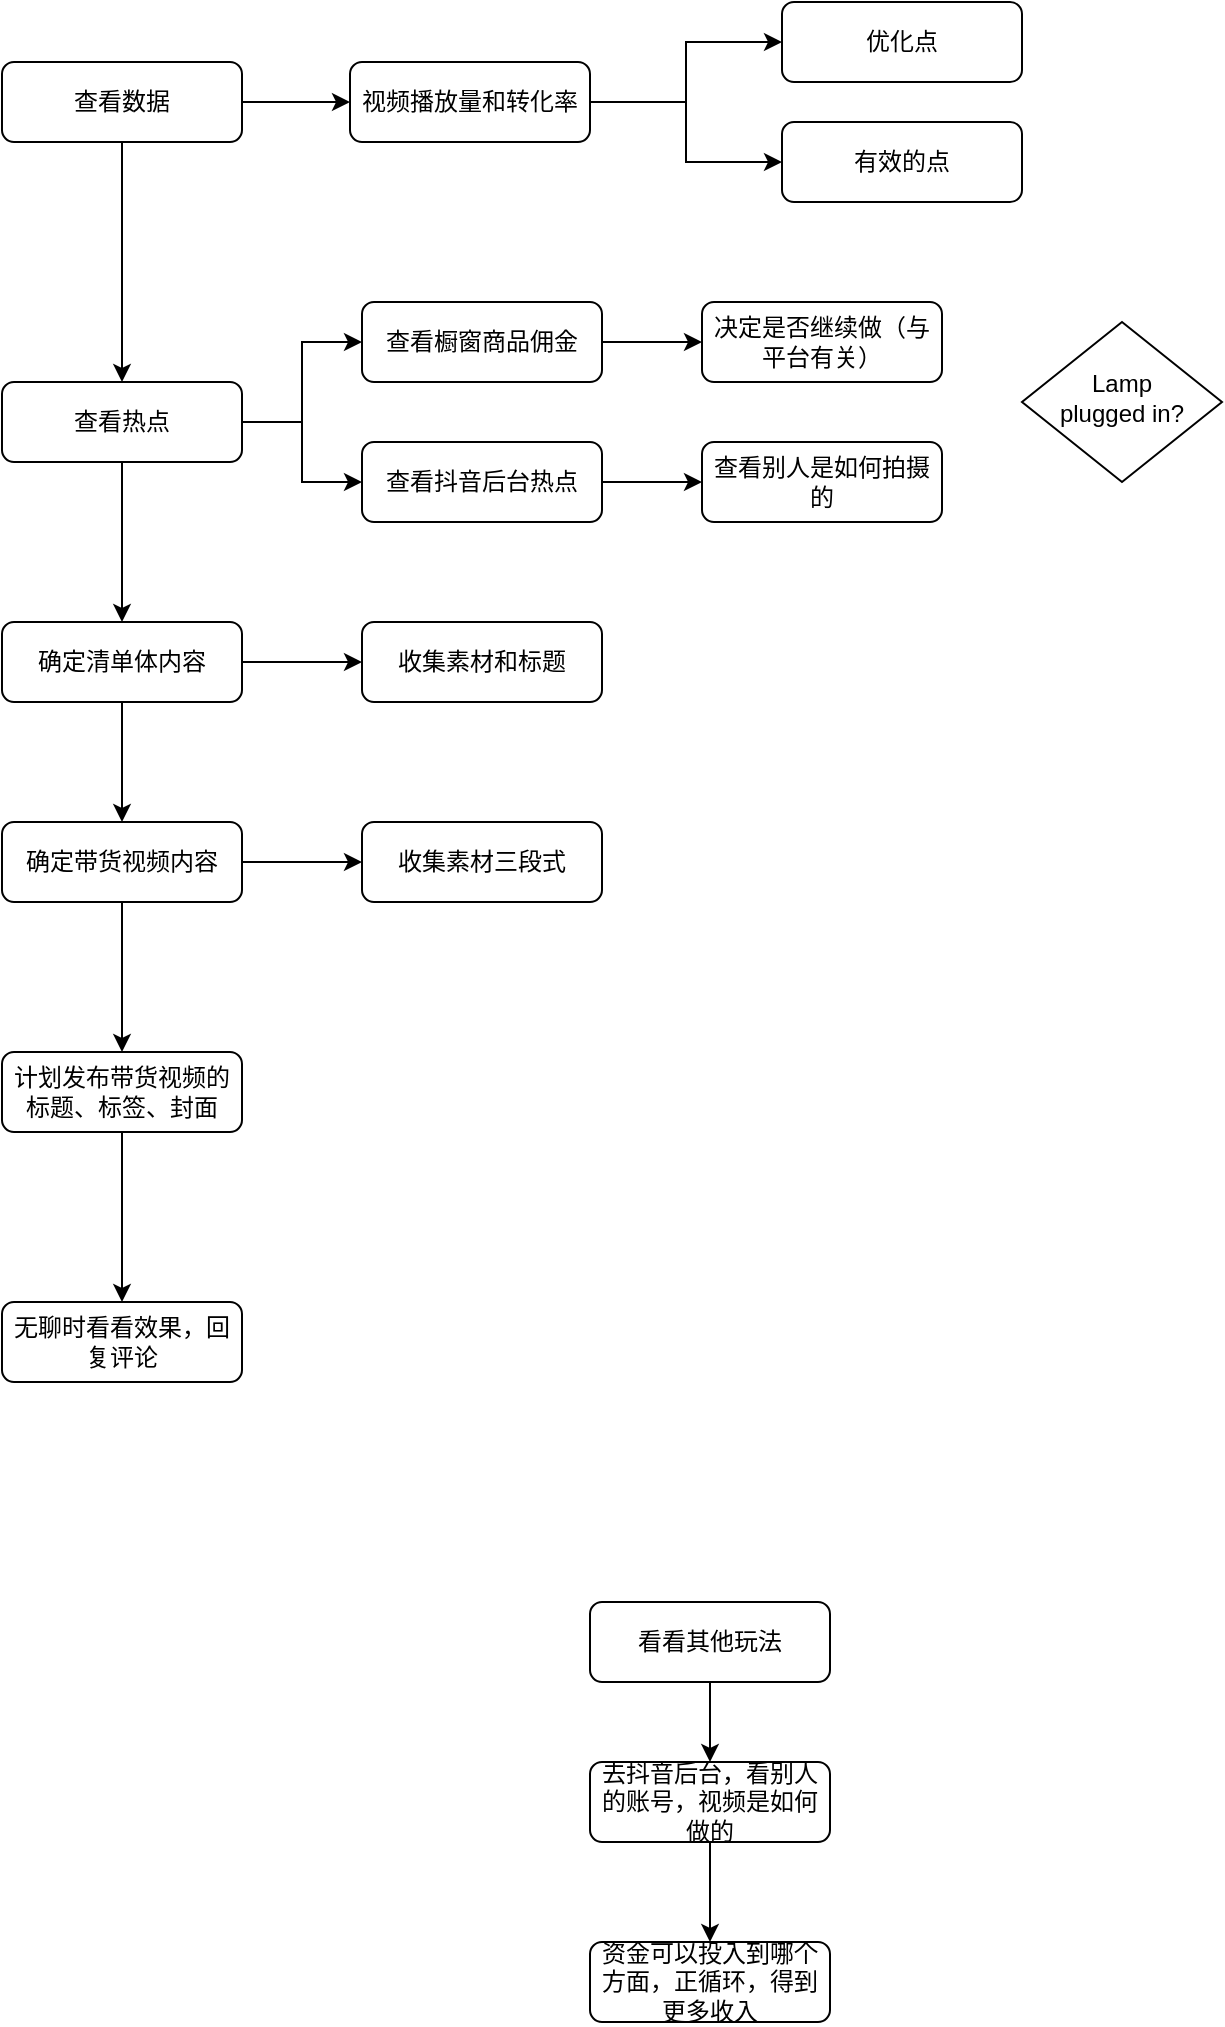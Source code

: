 <mxfile version="20.6.0" type="github">
  <diagram id="C5RBs43oDa-KdzZeNtuy" name="Page-1">
    <mxGraphModel dx="786" dy="415" grid="1" gridSize="10" guides="1" tooltips="1" connect="1" arrows="1" fold="1" page="1" pageScale="1" pageWidth="827" pageHeight="1169" math="0" shadow="0">
      <root>
        <mxCell id="WIyWlLk6GJQsqaUBKTNV-0" />
        <mxCell id="WIyWlLk6GJQsqaUBKTNV-1" parent="WIyWlLk6GJQsqaUBKTNV-0" />
        <mxCell id="XRNUqZ6zOeoWbKb_Kqdh-3" style="edgeStyle=orthogonalEdgeStyle;rounded=0;orthogonalLoop=1;jettySize=auto;html=1;exitX=1;exitY=0.5;exitDx=0;exitDy=0;entryX=0;entryY=0.5;entryDx=0;entryDy=0;" edge="1" parent="WIyWlLk6GJQsqaUBKTNV-1" source="WIyWlLk6GJQsqaUBKTNV-3" target="XRNUqZ6zOeoWbKb_Kqdh-0">
          <mxGeometry relative="1" as="geometry" />
        </mxCell>
        <mxCell id="XRNUqZ6zOeoWbKb_Kqdh-8" style="edgeStyle=orthogonalEdgeStyle;rounded=0;orthogonalLoop=1;jettySize=auto;html=1;exitX=0.5;exitY=1;exitDx=0;exitDy=0;entryX=0.5;entryY=0;entryDx=0;entryDy=0;" edge="1" parent="WIyWlLk6GJQsqaUBKTNV-1" source="WIyWlLk6GJQsqaUBKTNV-3" target="XRNUqZ6zOeoWbKb_Kqdh-6">
          <mxGeometry relative="1" as="geometry" />
        </mxCell>
        <mxCell id="WIyWlLk6GJQsqaUBKTNV-3" value="查看数据" style="rounded=1;whiteSpace=wrap;html=1;fontSize=12;glass=0;strokeWidth=1;shadow=0;" parent="WIyWlLk6GJQsqaUBKTNV-1" vertex="1">
          <mxGeometry x="120" y="70" width="120" height="40" as="geometry" />
        </mxCell>
        <mxCell id="WIyWlLk6GJQsqaUBKTNV-6" value="Lamp&lt;br&gt;plugged in?" style="rhombus;whiteSpace=wrap;html=1;shadow=0;fontFamily=Helvetica;fontSize=12;align=center;strokeWidth=1;spacing=6;spacingTop=-4;" parent="WIyWlLk6GJQsqaUBKTNV-1" vertex="1">
          <mxGeometry x="630" y="200" width="100" height="80" as="geometry" />
        </mxCell>
        <mxCell id="XRNUqZ6zOeoWbKb_Kqdh-4" style="edgeStyle=orthogonalEdgeStyle;rounded=0;orthogonalLoop=1;jettySize=auto;html=1;exitX=1;exitY=0.5;exitDx=0;exitDy=0;entryX=0;entryY=0.5;entryDx=0;entryDy=0;" edge="1" parent="WIyWlLk6GJQsqaUBKTNV-1" source="XRNUqZ6zOeoWbKb_Kqdh-0" target="XRNUqZ6zOeoWbKb_Kqdh-1">
          <mxGeometry relative="1" as="geometry" />
        </mxCell>
        <mxCell id="XRNUqZ6zOeoWbKb_Kqdh-5" style="edgeStyle=orthogonalEdgeStyle;rounded=0;orthogonalLoop=1;jettySize=auto;html=1;exitX=1;exitY=0.5;exitDx=0;exitDy=0;entryX=0;entryY=0.5;entryDx=0;entryDy=0;" edge="1" parent="WIyWlLk6GJQsqaUBKTNV-1" source="XRNUqZ6zOeoWbKb_Kqdh-0" target="XRNUqZ6zOeoWbKb_Kqdh-2">
          <mxGeometry relative="1" as="geometry" />
        </mxCell>
        <mxCell id="XRNUqZ6zOeoWbKb_Kqdh-0" value="视频播放量和转化率" style="rounded=1;whiteSpace=wrap;html=1;fontSize=12;glass=0;strokeWidth=1;shadow=0;" vertex="1" parent="WIyWlLk6GJQsqaUBKTNV-1">
          <mxGeometry x="294" y="70" width="120" height="40" as="geometry" />
        </mxCell>
        <mxCell id="XRNUqZ6zOeoWbKb_Kqdh-1" value="优化点" style="rounded=1;whiteSpace=wrap;html=1;fontSize=12;glass=0;strokeWidth=1;shadow=0;" vertex="1" parent="WIyWlLk6GJQsqaUBKTNV-1">
          <mxGeometry x="510" y="40" width="120" height="40" as="geometry" />
        </mxCell>
        <mxCell id="XRNUqZ6zOeoWbKb_Kqdh-2" value="有效的点" style="rounded=1;whiteSpace=wrap;html=1;fontSize=12;glass=0;strokeWidth=1;shadow=0;" vertex="1" parent="WIyWlLk6GJQsqaUBKTNV-1">
          <mxGeometry x="510" y="100" width="120" height="40" as="geometry" />
        </mxCell>
        <mxCell id="XRNUqZ6zOeoWbKb_Kqdh-9" style="edgeStyle=orthogonalEdgeStyle;rounded=0;orthogonalLoop=1;jettySize=auto;html=1;exitX=1;exitY=0.5;exitDx=0;exitDy=0;entryX=0;entryY=0.5;entryDx=0;entryDy=0;" edge="1" parent="WIyWlLk6GJQsqaUBKTNV-1" source="XRNUqZ6zOeoWbKb_Kqdh-6" target="XRNUqZ6zOeoWbKb_Kqdh-7">
          <mxGeometry relative="1" as="geometry" />
        </mxCell>
        <mxCell id="XRNUqZ6zOeoWbKb_Kqdh-14" style="edgeStyle=orthogonalEdgeStyle;rounded=0;orthogonalLoop=1;jettySize=auto;html=1;exitX=0.5;exitY=1;exitDx=0;exitDy=0;" edge="1" parent="WIyWlLk6GJQsqaUBKTNV-1" source="XRNUqZ6zOeoWbKb_Kqdh-6" target="XRNUqZ6zOeoWbKb_Kqdh-10">
          <mxGeometry relative="1" as="geometry" />
        </mxCell>
        <mxCell id="XRNUqZ6zOeoWbKb_Kqdh-19" style="edgeStyle=orthogonalEdgeStyle;rounded=0;orthogonalLoop=1;jettySize=auto;html=1;exitX=1;exitY=0.5;exitDx=0;exitDy=0;entryX=0;entryY=0.5;entryDx=0;entryDy=0;" edge="1" parent="WIyWlLk6GJQsqaUBKTNV-1" source="XRNUqZ6zOeoWbKb_Kqdh-6" target="XRNUqZ6zOeoWbKb_Kqdh-18">
          <mxGeometry relative="1" as="geometry" />
        </mxCell>
        <mxCell id="XRNUqZ6zOeoWbKb_Kqdh-6" value="查看热点" style="rounded=1;whiteSpace=wrap;html=1;fontSize=12;glass=0;strokeWidth=1;shadow=0;" vertex="1" parent="WIyWlLk6GJQsqaUBKTNV-1">
          <mxGeometry x="120" y="230" width="120" height="40" as="geometry" />
        </mxCell>
        <mxCell id="XRNUqZ6zOeoWbKb_Kqdh-23" style="edgeStyle=orthogonalEdgeStyle;rounded=0;orthogonalLoop=1;jettySize=auto;html=1;exitX=1;exitY=0.5;exitDx=0;exitDy=0;entryX=0;entryY=0.5;entryDx=0;entryDy=0;" edge="1" parent="WIyWlLk6GJQsqaUBKTNV-1" source="XRNUqZ6zOeoWbKb_Kqdh-7" target="XRNUqZ6zOeoWbKb_Kqdh-22">
          <mxGeometry relative="1" as="geometry" />
        </mxCell>
        <mxCell id="XRNUqZ6zOeoWbKb_Kqdh-7" value="查看橱窗商品佣金" style="rounded=1;whiteSpace=wrap;html=1;fontSize=12;glass=0;strokeWidth=1;shadow=0;" vertex="1" parent="WIyWlLk6GJQsqaUBKTNV-1">
          <mxGeometry x="300" y="190" width="120" height="40" as="geometry" />
        </mxCell>
        <mxCell id="XRNUqZ6zOeoWbKb_Kqdh-15" style="edgeStyle=orthogonalEdgeStyle;rounded=0;orthogonalLoop=1;jettySize=auto;html=1;exitX=0.5;exitY=1;exitDx=0;exitDy=0;entryX=0.5;entryY=0;entryDx=0;entryDy=0;" edge="1" parent="WIyWlLk6GJQsqaUBKTNV-1" source="XRNUqZ6zOeoWbKb_Kqdh-10" target="XRNUqZ6zOeoWbKb_Kqdh-11">
          <mxGeometry relative="1" as="geometry" />
        </mxCell>
        <mxCell id="XRNUqZ6zOeoWbKb_Kqdh-25" style="edgeStyle=orthogonalEdgeStyle;rounded=0;orthogonalLoop=1;jettySize=auto;html=1;exitX=1;exitY=0.5;exitDx=0;exitDy=0;entryX=0;entryY=0.5;entryDx=0;entryDy=0;" edge="1" parent="WIyWlLk6GJQsqaUBKTNV-1" source="XRNUqZ6zOeoWbKb_Kqdh-10" target="XRNUqZ6zOeoWbKb_Kqdh-24">
          <mxGeometry relative="1" as="geometry" />
        </mxCell>
        <mxCell id="XRNUqZ6zOeoWbKb_Kqdh-10" value="确定清单体内容" style="rounded=1;whiteSpace=wrap;html=1;fontSize=12;glass=0;strokeWidth=1;shadow=0;" vertex="1" parent="WIyWlLk6GJQsqaUBKTNV-1">
          <mxGeometry x="120" y="350" width="120" height="40" as="geometry" />
        </mxCell>
        <mxCell id="XRNUqZ6zOeoWbKb_Kqdh-16" style="edgeStyle=orthogonalEdgeStyle;rounded=0;orthogonalLoop=1;jettySize=auto;html=1;exitX=0.5;exitY=1;exitDx=0;exitDy=0;entryX=0.5;entryY=0;entryDx=0;entryDy=0;" edge="1" parent="WIyWlLk6GJQsqaUBKTNV-1" source="XRNUqZ6zOeoWbKb_Kqdh-11" target="XRNUqZ6zOeoWbKb_Kqdh-12">
          <mxGeometry relative="1" as="geometry" />
        </mxCell>
        <mxCell id="XRNUqZ6zOeoWbKb_Kqdh-27" style="edgeStyle=orthogonalEdgeStyle;rounded=0;orthogonalLoop=1;jettySize=auto;html=1;exitX=1;exitY=0.5;exitDx=0;exitDy=0;entryX=0;entryY=0.5;entryDx=0;entryDy=0;" edge="1" parent="WIyWlLk6GJQsqaUBKTNV-1" source="XRNUqZ6zOeoWbKb_Kqdh-11" target="XRNUqZ6zOeoWbKb_Kqdh-26">
          <mxGeometry relative="1" as="geometry" />
        </mxCell>
        <mxCell id="XRNUqZ6zOeoWbKb_Kqdh-11" value="确定带货视频内容" style="rounded=1;whiteSpace=wrap;html=1;fontSize=12;glass=0;strokeWidth=1;shadow=0;" vertex="1" parent="WIyWlLk6GJQsqaUBKTNV-1">
          <mxGeometry x="120" y="450" width="120" height="40" as="geometry" />
        </mxCell>
        <mxCell id="XRNUqZ6zOeoWbKb_Kqdh-17" style="edgeStyle=orthogonalEdgeStyle;rounded=0;orthogonalLoop=1;jettySize=auto;html=1;exitX=0.5;exitY=1;exitDx=0;exitDy=0;entryX=0.5;entryY=0;entryDx=0;entryDy=0;" edge="1" parent="WIyWlLk6GJQsqaUBKTNV-1" source="XRNUqZ6zOeoWbKb_Kqdh-12" target="XRNUqZ6zOeoWbKb_Kqdh-13">
          <mxGeometry relative="1" as="geometry" />
        </mxCell>
        <mxCell id="XRNUqZ6zOeoWbKb_Kqdh-12" value="计划发布带货视频的标题、标签、封面" style="rounded=1;whiteSpace=wrap;html=1;fontSize=12;glass=0;strokeWidth=1;shadow=0;" vertex="1" parent="WIyWlLk6GJQsqaUBKTNV-1">
          <mxGeometry x="120" y="565" width="120" height="40" as="geometry" />
        </mxCell>
        <mxCell id="XRNUqZ6zOeoWbKb_Kqdh-13" value="无聊时看看效果，回复评论" style="rounded=1;whiteSpace=wrap;html=1;fontSize=12;glass=0;strokeWidth=1;shadow=0;" vertex="1" parent="WIyWlLk6GJQsqaUBKTNV-1">
          <mxGeometry x="120" y="690" width="120" height="40" as="geometry" />
        </mxCell>
        <mxCell id="XRNUqZ6zOeoWbKb_Kqdh-21" style="edgeStyle=orthogonalEdgeStyle;rounded=0;orthogonalLoop=1;jettySize=auto;html=1;exitX=1;exitY=0.5;exitDx=0;exitDy=0;entryX=0;entryY=0.5;entryDx=0;entryDy=0;" edge="1" parent="WIyWlLk6GJQsqaUBKTNV-1" source="XRNUqZ6zOeoWbKb_Kqdh-18" target="XRNUqZ6zOeoWbKb_Kqdh-20">
          <mxGeometry relative="1" as="geometry" />
        </mxCell>
        <mxCell id="XRNUqZ6zOeoWbKb_Kqdh-18" value="查看抖音后台热点" style="rounded=1;whiteSpace=wrap;html=1;fontSize=12;glass=0;strokeWidth=1;shadow=0;" vertex="1" parent="WIyWlLk6GJQsqaUBKTNV-1">
          <mxGeometry x="300" y="260" width="120" height="40" as="geometry" />
        </mxCell>
        <mxCell id="XRNUqZ6zOeoWbKb_Kqdh-20" value="查看别人是如何拍摄的" style="rounded=1;whiteSpace=wrap;html=1;fontSize=12;glass=0;strokeWidth=1;shadow=0;" vertex="1" parent="WIyWlLk6GJQsqaUBKTNV-1">
          <mxGeometry x="470" y="260" width="120" height="40" as="geometry" />
        </mxCell>
        <mxCell id="XRNUqZ6zOeoWbKb_Kqdh-22" value="决定是否继续做（与平台有关）" style="rounded=1;whiteSpace=wrap;html=1;fontSize=12;glass=0;strokeWidth=1;shadow=0;" vertex="1" parent="WIyWlLk6GJQsqaUBKTNV-1">
          <mxGeometry x="470" y="190" width="120" height="40" as="geometry" />
        </mxCell>
        <mxCell id="XRNUqZ6zOeoWbKb_Kqdh-24" value="收集素材和标题" style="rounded=1;whiteSpace=wrap;html=1;fontSize=12;glass=0;strokeWidth=1;shadow=0;" vertex="1" parent="WIyWlLk6GJQsqaUBKTNV-1">
          <mxGeometry x="300" y="350" width="120" height="40" as="geometry" />
        </mxCell>
        <mxCell id="XRNUqZ6zOeoWbKb_Kqdh-26" value="收集素材三段式" style="rounded=1;whiteSpace=wrap;html=1;fontSize=12;glass=0;strokeWidth=1;shadow=0;" vertex="1" parent="WIyWlLk6GJQsqaUBKTNV-1">
          <mxGeometry x="300" y="450" width="120" height="40" as="geometry" />
        </mxCell>
        <mxCell id="XRNUqZ6zOeoWbKb_Kqdh-30" style="edgeStyle=orthogonalEdgeStyle;rounded=0;orthogonalLoop=1;jettySize=auto;html=1;exitX=0.5;exitY=1;exitDx=0;exitDy=0;entryX=0.5;entryY=0;entryDx=0;entryDy=0;" edge="1" parent="WIyWlLk6GJQsqaUBKTNV-1" source="XRNUqZ6zOeoWbKb_Kqdh-28" target="XRNUqZ6zOeoWbKb_Kqdh-29">
          <mxGeometry relative="1" as="geometry" />
        </mxCell>
        <mxCell id="XRNUqZ6zOeoWbKb_Kqdh-28" value="看看其他玩法" style="rounded=1;whiteSpace=wrap;html=1;fontSize=12;glass=0;strokeWidth=1;shadow=0;" vertex="1" parent="WIyWlLk6GJQsqaUBKTNV-1">
          <mxGeometry x="414" y="840" width="120" height="40" as="geometry" />
        </mxCell>
        <mxCell id="XRNUqZ6zOeoWbKb_Kqdh-32" style="edgeStyle=orthogonalEdgeStyle;rounded=0;orthogonalLoop=1;jettySize=auto;html=1;exitX=0.5;exitY=1;exitDx=0;exitDy=0;entryX=0.5;entryY=0;entryDx=0;entryDy=0;" edge="1" parent="WIyWlLk6GJQsqaUBKTNV-1" source="XRNUqZ6zOeoWbKb_Kqdh-29" target="XRNUqZ6zOeoWbKb_Kqdh-31">
          <mxGeometry relative="1" as="geometry" />
        </mxCell>
        <mxCell id="XRNUqZ6zOeoWbKb_Kqdh-29" value="去抖音后台，看别人的账号，视频是如何做的" style="rounded=1;whiteSpace=wrap;html=1;fontSize=12;glass=0;strokeWidth=1;shadow=0;" vertex="1" parent="WIyWlLk6GJQsqaUBKTNV-1">
          <mxGeometry x="414" y="920" width="120" height="40" as="geometry" />
        </mxCell>
        <mxCell id="XRNUqZ6zOeoWbKb_Kqdh-31" value="资金可以投入到哪个方面，正循环，得到更多收入" style="rounded=1;whiteSpace=wrap;html=1;fontSize=12;glass=0;strokeWidth=1;shadow=0;" vertex="1" parent="WIyWlLk6GJQsqaUBKTNV-1">
          <mxGeometry x="414" y="1010" width="120" height="40" as="geometry" />
        </mxCell>
      </root>
    </mxGraphModel>
  </diagram>
</mxfile>
